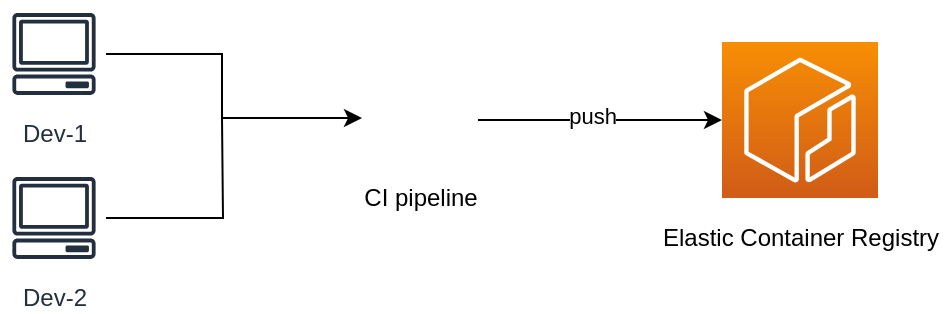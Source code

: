 <mxfile version="14.9.0" type="github">
  <diagram id="hem6nUy_On-hdqZF-iF0" name="Page-1">
    <mxGraphModel dx="946" dy="472" grid="1" gridSize="10" guides="1" tooltips="1" connect="1" arrows="1" fold="1" page="1" pageScale="1" pageWidth="850" pageHeight="1100" math="0" shadow="0">
      <root>
        <mxCell id="0" />
        <mxCell id="1" parent="0" />
        <mxCell id="odUK1ffSidhHC_0QaOA3-1" style="edgeStyle=orthogonalEdgeStyle;rounded=0;orthogonalLoop=1;jettySize=auto;html=1;startArrow=none;startFill=0;" parent="1" source="odUK1ffSidhHC_0QaOA3-2" edge="1">
          <mxGeometry relative="1" as="geometry">
            <mxPoint x="260" y="170" as="targetPoint" />
            <Array as="points">
              <mxPoint x="190" y="138" />
              <mxPoint x="190" y="170" />
            </Array>
          </mxGeometry>
        </mxCell>
        <mxCell id="odUK1ffSidhHC_0QaOA3-2" value="Dev-1" style="outlineConnect=0;fontColor=#232F3E;gradientColor=none;strokeColor=#232F3E;fillColor=#ffffff;dashed=0;verticalLabelPosition=bottom;verticalAlign=top;align=center;html=1;fontSize=12;fontStyle=0;aspect=fixed;shape=mxgraph.aws4.resourceIcon;resIcon=mxgraph.aws4.client;" parent="1" vertex="1">
          <mxGeometry x="80" y="112" width="52" height="52" as="geometry" />
        </mxCell>
        <mxCell id="odUK1ffSidhHC_0QaOA3-3" style="edgeStyle=orthogonalEdgeStyle;rounded=0;orthogonalLoop=1;jettySize=auto;html=1;startArrow=none;startFill=0;endArrow=none;endFill=0;" parent="1" source="odUK1ffSidhHC_0QaOA3-4" edge="1">
          <mxGeometry relative="1" as="geometry">
            <mxPoint x="190" y="170" as="targetPoint" />
          </mxGeometry>
        </mxCell>
        <mxCell id="odUK1ffSidhHC_0QaOA3-4" value="Dev-2" style="outlineConnect=0;fontColor=#232F3E;gradientColor=none;strokeColor=#232F3E;fillColor=#ffffff;dashed=0;verticalLabelPosition=bottom;verticalAlign=top;align=center;html=1;fontSize=12;fontStyle=0;aspect=fixed;shape=mxgraph.aws4.resourceIcon;resIcon=mxgraph.aws4.client;" parent="1" vertex="1">
          <mxGeometry x="80" y="194" width="52" height="52" as="geometry" />
        </mxCell>
        <mxCell id="odUK1ffSidhHC_0QaOA3-5" style="edgeStyle=orthogonalEdgeStyle;rounded=0;orthogonalLoop=1;jettySize=auto;html=1;" parent="1" source="odUK1ffSidhHC_0QaOA3-7" edge="1">
          <mxGeometry relative="1" as="geometry">
            <mxPoint x="440" y="171" as="targetPoint" />
          </mxGeometry>
        </mxCell>
        <mxCell id="odUK1ffSidhHC_0QaOA3-6" value="push" style="edgeLabel;html=1;align=center;verticalAlign=middle;resizable=0;points=[];" parent="odUK1ffSidhHC_0QaOA3-5" vertex="1" connectable="0">
          <mxGeometry x="-0.066" y="2" relative="1" as="geometry">
            <mxPoint as="offset" />
          </mxGeometry>
        </mxCell>
        <mxCell id="odUK1ffSidhHC_0QaOA3-7" value="" style="shape=image;html=1;verticalAlign=top;verticalLabelPosition=bottom;labelBackgroundColor=#ffffff;imageAspect=0;aspect=fixed;image=https://cdn4.iconfinder.com/data/icons/logos-brands-5/24/jenkins-128.png" parent="1" vertex="1">
          <mxGeometry x="260" y="142" width="58" height="58" as="geometry" />
        </mxCell>
        <mxCell id="odUK1ffSidhHC_0QaOA3-8" value="CI pipeline" style="text;html=1;align=center;verticalAlign=middle;resizable=0;points=[];autosize=1;strokeColor=none;" parent="1" vertex="1">
          <mxGeometry x="254" y="200" width="70" height="20" as="geometry" />
        </mxCell>
        <mxCell id="odUK1ffSidhHC_0QaOA3-9" value="" style="points=[[0,0,0],[0.25,0,0],[0.5,0,0],[0.75,0,0],[1,0,0],[0,1,0],[0.25,1,0],[0.5,1,0],[0.75,1,0],[1,1,0],[0,0.25,0],[0,0.5,0],[0,0.75,0],[1,0.25,0],[1,0.5,0],[1,0.75,0]];outlineConnect=0;fontColor=#232F3E;gradientColor=#F78E04;gradientDirection=north;fillColor=#D05C17;strokeColor=#ffffff;dashed=0;verticalLabelPosition=bottom;verticalAlign=top;align=center;html=1;fontSize=12;fontStyle=0;aspect=fixed;shape=mxgraph.aws4.resourceIcon;resIcon=mxgraph.aws4.ecr;" parent="1" vertex="1">
          <mxGeometry x="440" y="132" width="78" height="78" as="geometry" />
        </mxCell>
        <mxCell id="odUK1ffSidhHC_0QaOA3-10" value="Elastic Container Registry" style="text;html=1;align=center;verticalAlign=middle;resizable=0;points=[];autosize=1;strokeColor=none;" parent="1" vertex="1">
          <mxGeometry x="404" y="220" width="150" height="20" as="geometry" />
        </mxCell>
      </root>
    </mxGraphModel>
  </diagram>
</mxfile>
